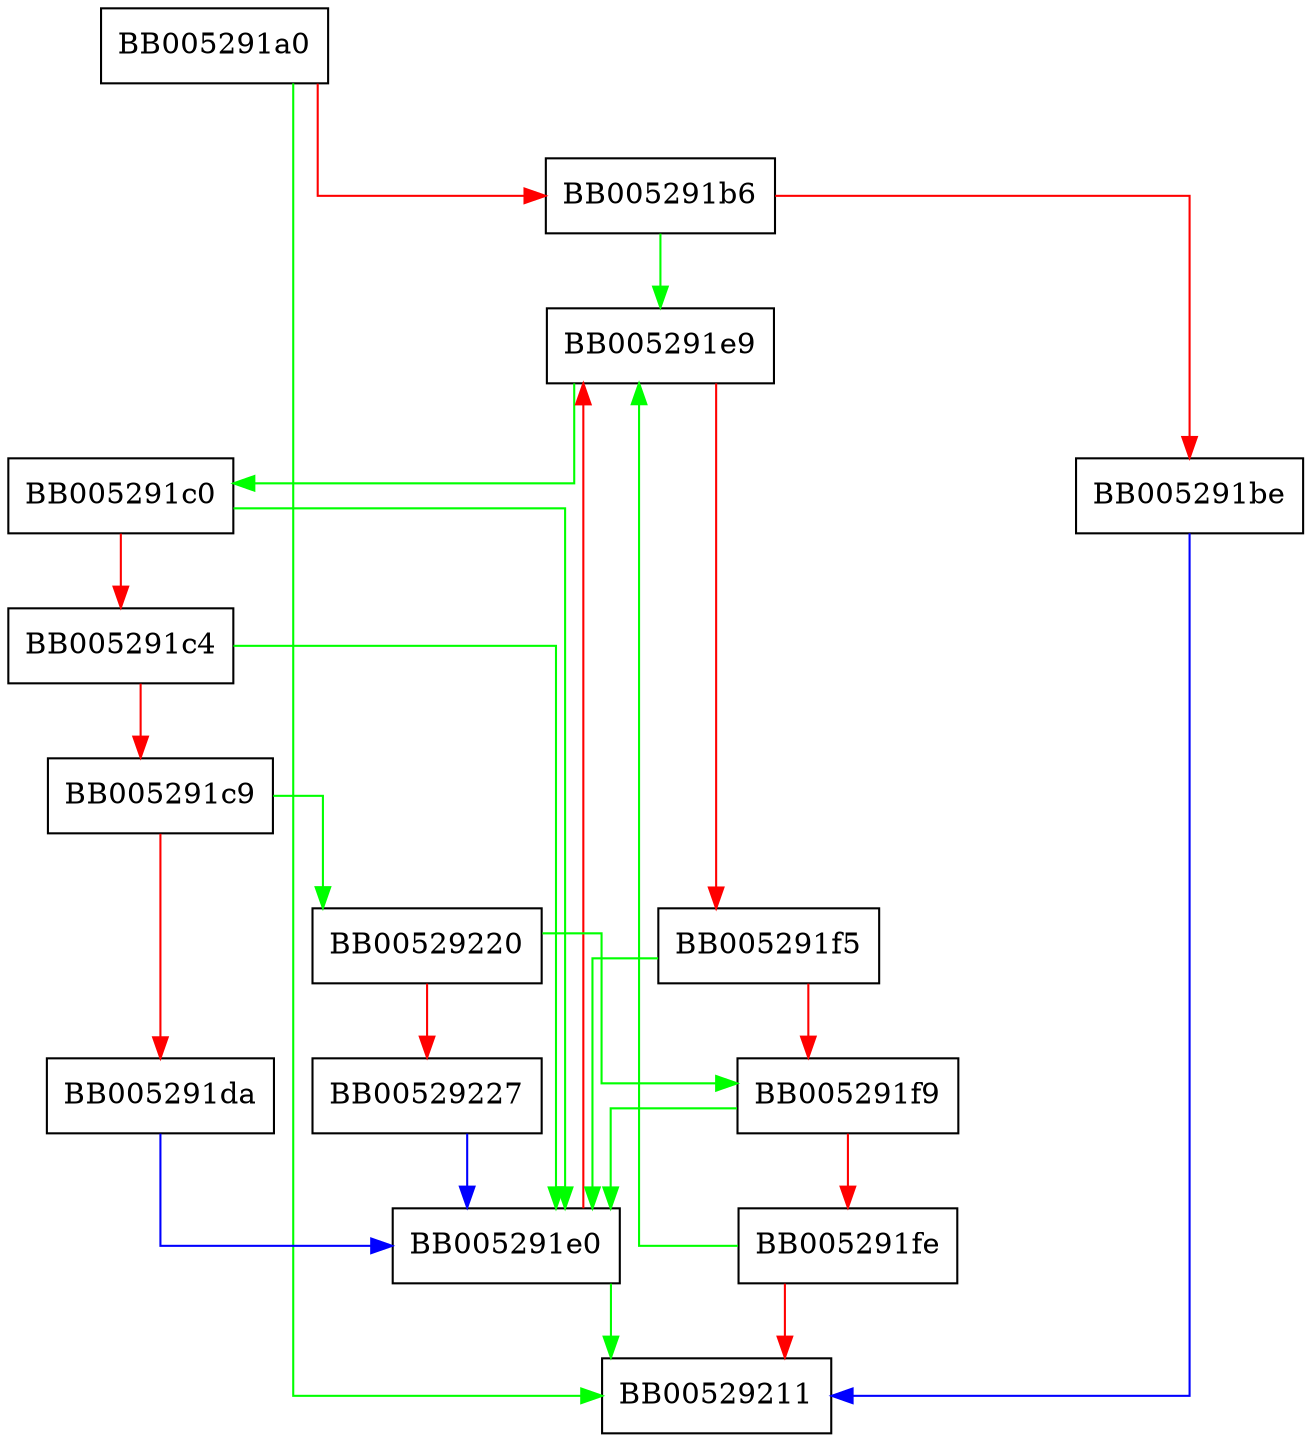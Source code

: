 digraph ASYNC_WAIT_CTX_get_changed_fds {
  node [shape="box"];
  graph [splines=ortho];
  BB005291a0 -> BB00529211 [color="green"];
  BB005291a0 -> BB005291b6 [color="red"];
  BB005291b6 -> BB005291e9 [color="green"];
  BB005291b6 -> BB005291be [color="red"];
  BB005291be -> BB00529211 [color="blue"];
  BB005291c0 -> BB005291e0 [color="green"];
  BB005291c0 -> BB005291c4 [color="red"];
  BB005291c4 -> BB005291e0 [color="green"];
  BB005291c4 -> BB005291c9 [color="red"];
  BB005291c9 -> BB00529220 [color="green"];
  BB005291c9 -> BB005291da [color="red"];
  BB005291da -> BB005291e0 [color="blue"];
  BB005291e0 -> BB00529211 [color="green"];
  BB005291e0 -> BB005291e9 [color="red"];
  BB005291e9 -> BB005291c0 [color="green"];
  BB005291e9 -> BB005291f5 [color="red"];
  BB005291f5 -> BB005291e0 [color="green"];
  BB005291f5 -> BB005291f9 [color="red"];
  BB005291f9 -> BB005291e0 [color="green"];
  BB005291f9 -> BB005291fe [color="red"];
  BB005291fe -> BB005291e9 [color="green"];
  BB005291fe -> BB00529211 [color="red"];
  BB00529220 -> BB005291f9 [color="green"];
  BB00529220 -> BB00529227 [color="red"];
  BB00529227 -> BB005291e0 [color="blue"];
}